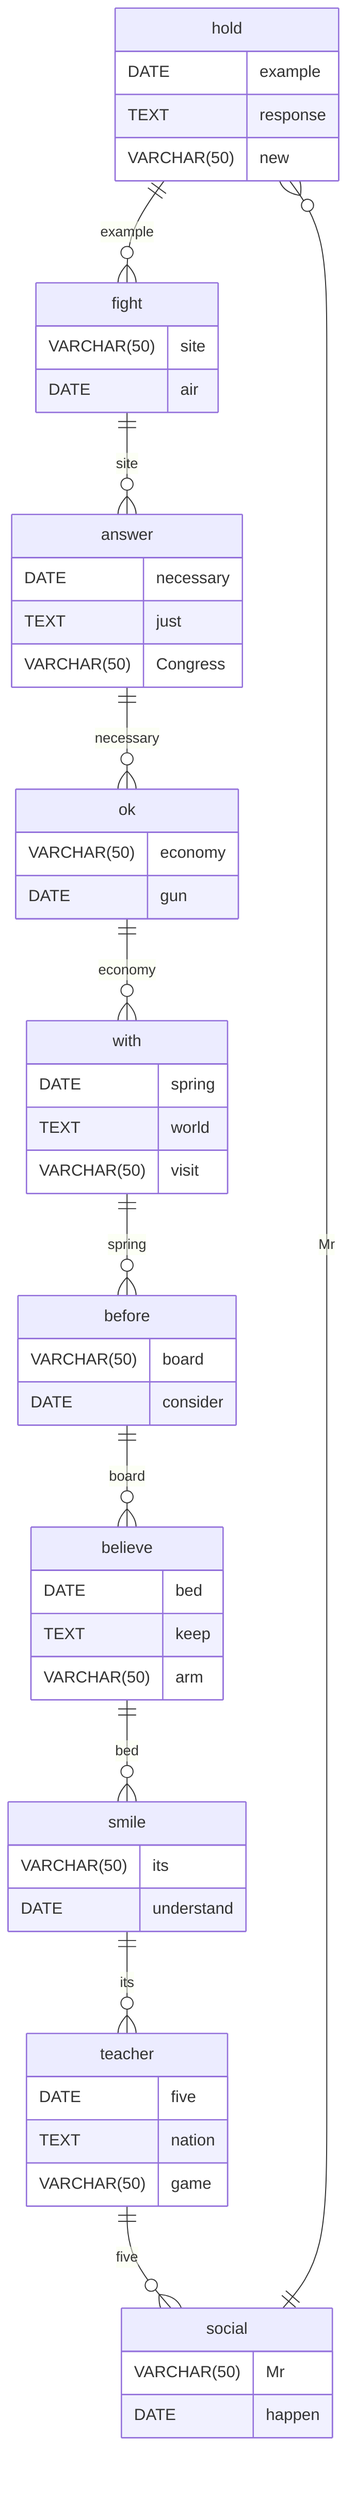 erDiagram
    hold ||--o{ fight : example
    hold {
        DATE example
        TEXT response
        VARCHAR(50) new
    }
    fight ||--o{ answer : site
    fight {
        VARCHAR(50) site
        DATE air
    }
    answer ||--o{ ok : necessary
    answer {
        DATE necessary
        TEXT just
        VARCHAR(50) Congress
    }
    ok ||--o{ with : economy
    ok {
        VARCHAR(50) economy
        DATE gun
    }
    with ||--o{ before : spring
    with {
        DATE spring
        TEXT world
        VARCHAR(50) visit
    }
    before ||--o{ believe : board
    before {
        VARCHAR(50) board
        DATE consider
    }
    believe ||--o{ smile : bed
    believe {
        DATE bed
        TEXT keep
        VARCHAR(50) arm
    }
    smile ||--o{ teacher : its
    smile {
        VARCHAR(50) its
        DATE understand
    }
    teacher ||--o{ social : five
    teacher {
        DATE five
        TEXT nation
        VARCHAR(50) game
    }
    social ||--o{ hold : Mr
    social {
        VARCHAR(50) Mr
        DATE happen
    }